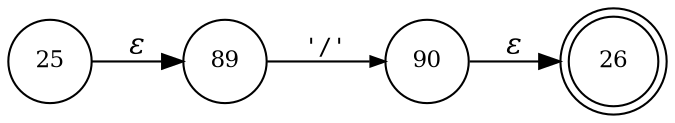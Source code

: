 digraph ATN {
rankdir=LR;
s26[fontsize=11, label="26", shape=doublecircle, fixedsize=true, width=.6];
s25[fontsize=11,label="25", shape=circle, fixedsize=true, width=.55, peripheries=1];
s89[fontsize=11,label="89", shape=circle, fixedsize=true, width=.55, peripheries=1];
s90[fontsize=11,label="90", shape=circle, fixedsize=true, width=.55, peripheries=1];
s25 -> s89 [fontname="Times-Italic", label="&epsilon;"];
s89 -> s90 [fontsize=11, fontname="Courier", arrowsize=.7, label = "'/'", arrowhead = normal];
s90 -> s26 [fontname="Times-Italic", label="&epsilon;"];
}
